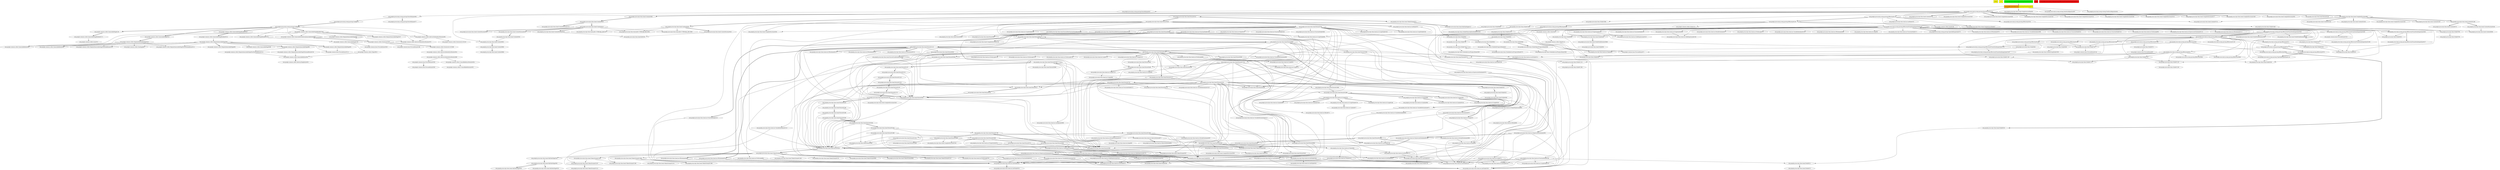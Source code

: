 digraph enhanced {
	"ochiai" [style=striped shape=box fillcolor="yellow"];
	"d4" [style=striped shape=box fillcolor="yellow"];
	"com.google.javascript.jscomp.parsing.ParserTest#979" [style=striped shape=box fillcolor="orange:yellow"];
	"real" [style=striped shape=box fillcolor="red"];
	"com.google.javascript.jscomp.parsing.IRFactory$TransformDispatcher#570" [style=striped shape=box fillcolor="red"];
	"com.google.javascript.jscomp.parsing.ParserTest#962" [style=striped shape=box fillcolor="green"];
	"com.google.javascript.rhino.head.Parser#1271" -> "com.google.javascript.rhino.head.ast.VariableDeclaration#83";
	"com.google.javascript.jscomp.parsing.IRFactory$TransformDispatcher#379" -> "com.google.javascript.rhino.head.ast.VariableDeclaration#83";
	"com.google.common.collect.RegularImmutableMap$NonTerminalEntry#116" -> "com.google.common.collect.ImmutableEntry#34";
	"com.google.common.collect.RegularImmutableMap$TerminalEntry#134" -> "com.google.common.collect.ImmutableEntry#34";
	"com.google.common.collect.Maps#612" -> "com.google.common.collect.ImmutableEntry#34";
	"com.google.common.collect.RegularImmutableMap#98" -> "com.google.common.collect.RegularImmutableMap$NonTerminalEntry#116";
	"com.google.javascript.rhino.head.ast.AstNode#239" -> "com.google.javascript.rhino.head.ast.AstNode#202";
	"com.google.javascript.jscomp.parsing.IRFactory$TransformDispatcher#379" -> "com.google.javascript.jscomp.parsing.IRFactory$TransformDispatcher#382";
	"com.google.javascript.rhino.head.CompilerEnvirons#68" -> "com.google.javascript.rhino.head.CompilerEnvirons#100";
	"com.google.javascript.rhino.head.ast.InfixExpression#85" -> "com.google.javascript.rhino.head.ast.InfixExpression#92";
	"com.google.javascript.rhino.head.Parser#2191" -> "com.google.javascript.rhino.head.CompilerEnvirons#106";
	"com.google.javascript.jscomp.parsing.ParserRunner#64" -> "com.google.javascript.jscomp.parsing.ParserRunner#77" [style=bold];
	"com.google.javascript.rhino.head.Parser#1122" -> "com.google.javascript.rhino.head.ast.IfStatement#137" [style=bold];
	"com.google.javascript.rhino.head.Parser#330" -> "com.google.javascript.rhino.head.TokenStream#318" [style=bold];
	"com.google.javascript.rhino.head.Context#415" -> "com.google.javascript.rhino.head.ContextFactory#502" [style=bold];
	"com.google.javascript.rhino.head.Parser#1870" -> "com.google.javascript.rhino.head.Parser#293";
	"com.google.javascript.rhino.head.Parser#784" -> "com.google.javascript.rhino.head.Parser#293";
	"com.google.javascript.rhino.head.Parser#2073" -> "com.google.javascript.rhino.head.Parser#293";
	"com.google.javascript.rhino.head.Parser#633" -> "com.google.javascript.rhino.head.Parser#293";
	"com.google.javascript.rhino.head.Parser#549" -> "com.google.javascript.rhino.head.ast.AstRoot#70" [style=bold];
	"com.google.javascript.rhino.head.Parser#2304" -> "com.google.javascript.rhino.head.Parser#2444" [style=bold];
	"com.google.javascript.rhino.head.TokenStream#1288" -> "com.google.javascript.rhino.head.TokenStream#1414";
	"com.google.javascript.jscomp.parsing.IRFactory#1293" -> "com.google.javascript.rhino.Node#372";
	"com.google.javascript.jscomp.parsing.IRFactory#376" -> "com.google.javascript.jscomp.parsing.TypeSafeDispatcher#119" [style=bold];
	"com.google.javascript.jscomp.parsing.IRFactory#126" -> "com.google.javascript.jscomp.parsing.IRFactory$TransformDispatcher#379";
	"com.google.javascript.jscomp.parsing.IRFactory$TransformDispatcher#379" -> "com.google.javascript.jscomp.parsing.IRFactory$TransformDispatcher#379";
	"com.google.javascript.jscomp.parsing.TypeSafeDispatcher#119" -> "com.google.javascript.jscomp.parsing.IRFactory$TransformDispatcher#379";
	"com.google.javascript.rhino.head.Parser#1271" -> "com.google.javascript.rhino.head.ast.ForInLoop#134";
	"com.google.javascript.rhino.head.ast.InfixExpression#92" -> "com.google.javascript.rhino.head.ast.InfixExpression#140";
	"com.google.javascript.rhino.head.Node#532" -> "com.google.javascript.rhino.head.Node#493";
	"com.google.javascript.rhino.head.ast.Scope#222" -> "com.google.javascript.rhino.head.ast.Symbol#97" [style=bold];
	"com.google.javascript.rhino.head.ast.AstNode#167" -> "com.google.javascript.rhino.head.Node#130" [style=bold];
	"com.google.javascript.rhino.head.CompilerEnvirons#68" -> "com.google.javascript.rhino.head.Context#1847" [style=bold];
	"com.google.javascript.rhino.head.ast.PropertyGet#76" -> "com.google.javascript.rhino.head.ast.InfixExpression#85";
	"com.google.javascript.rhino.head.ast.Assignment#68" -> "com.google.javascript.rhino.head.ast.InfixExpression#85";
	"com.google.javascript.rhino.head.Parser#2191" -> "com.google.javascript.rhino.head.ast.InfixExpression#85";
	"com.google.javascript.jscomp.parsing.ParserRunner#57" -> "com.google.javascript.jscomp.parsing.ParserRunner#64";
	"com.google.javascript.rhino.head.Parser#1271" -> "com.google.javascript.rhino.head.ast.ForInLoop#118";
	"com.google.common.collect.RegularImmutableMap#143" -> "com.google.common.collect.Hashing#40";
	"com.google.common.collect.RegularImmutableMap#48" -> "com.google.common.collect.Hashing#40";
	"com.google.common.collect.RegularImmutableMap#143" -> "com.google.common.collect.RegularImmutableMap$NonTerminalEntry#121";
	"com.google.common.collect.RegularImmutableMap#48" -> "com.google.common.collect.RegularImmutableMap$NonTerminalEntry#121";
	"com.google.javascript.jscomp.parsing.ParserRunner#109" -> "com.google.javascript.rhino.head.Context#737" [style=bold];
	"com.google.javascript.rhino.head.TokenStream#318" -> "com.google.javascript.rhino.head.TokenStream#1307";
	"com.google.javascript.rhino.head.TokenStream#1300" -> "com.google.javascript.rhino.head.TokenStream#1307";
	"com.google.javascript.rhino.head.Parser#2444" -> "com.google.javascript.rhino.head.Parser#2798";
	"com.google.javascript.rhino.head.Context#453" -> "com.google.javascript.rhino.head.jdk13.VMBridge_jdk13#66";
	"com.google.javascript.rhino.head.Context#415" -> "com.google.javascript.rhino.head.jdk13.VMBridge_jdk13#66";
	"com.google.javascript.jscomp.parsing.IRFactory#170" -> "com.google.javascript.jscomp.parsing.IRFactory#126" [style=bold];
	"com.google.javascript.rhino.head.Parser#1122" -> "com.google.javascript.rhino.head.ast.IfStatement#121" [style=bold];
	"com.google.javascript.jscomp.parsing.IRFactory$TransformDispatcher#379" -> "com.google.javascript.rhino.head.ast.FunctionNode#221";
	"com.google.javascript.rhino.head.ast.PropertyGet#101" -> "com.google.javascript.rhino.head.ast.InfixExpression#152";
	"com.google.javascript.jscomp.parsing.IRFactory$TransformDispatcher#379" -> "com.google.javascript.rhino.head.ast.InfixExpression#152";
	"com.google.javascript.jscomp.parsing.IRFactory$TransformDispatcher#379" -> "com.google.javascript.rhino.head.ast.PropertyGet#84";
	"com.google.javascript.jscomp.parsing.IRFactory#80" -> "com.google.javascript.jscomp.parsing.IRFactory#366";
	"com.google.javascript.jscomp.parsing.IRFactory#313" -> "com.google.javascript.jscomp.parsing.IRFactory#366";
	"com.google.javascript.rhino.head.TokenStream#318" -> "com.google.javascript.rhino.head.TokenStream#1300";
	"com.google.javascript.rhino.head.Parser#943" -> "com.google.javascript.rhino.head.Parser#983" [style=bold];
	"com.google.javascript.jscomp.parsing.IRFactory#80" -> "com.google.javascript.jscomp.parsing.IRFactory#360";
	"com.google.javascript.jscomp.parsing.IRFactory#313" -> "com.google.javascript.jscomp.parsing.IRFactory#360";
	"com.google.javascript.jscomp.parsing.IRFactory$TransformDispatcher#400" -> "com.google.common.base.Preconditions#128";
	"com.google.javascript.rhino.head.Context#410" -> "com.google.javascript.rhino.head.ContextFactory#179" [style=bold];
	"com.google.javascript.jscomp.parsing.IRFactory#313" -> "com.google.javascript.rhino.Node#1147";
	"com.google.javascript.jscomp.parsing.IRFactory$TransformDispatcher#379" -> "com.google.javascript.rhino.Node#1147";
	"com.google.javascript.rhino.head.Parser#549" -> "com.google.javascript.rhino.head.ast.ScriptNode#182";
	"com.google.javascript.rhino.head.Parser#784" -> "com.google.javascript.rhino.head.ast.ScriptNode#182";
	"com.google.javascript.rhino.head.Parser#784" -> "com.google.javascript.rhino.head.Parser$PerFunctionVariables#3489";
	"com.google.javascript.jscomp.parsing.IRFactory$TransformDispatcher#382" -> "com.google.javascript.jscomp.parsing.IRFactory#80";
	"com.google.javascript.jscomp.parsing.IRFactory$TransformDispatcher#746" -> "com.google.javascript.jscomp.parsing.IRFactory#80";
	"com.google.javascript.jscomp.parsing.IRFactory$TransformDispatcher#400" -> "com.google.javascript.jscomp.parsing.IRFactory#80";
	"com.google.javascript.jscomp.parsing.IRFactory$TransformDispatcher#379" -> "com.google.javascript.jscomp.parsing.IRFactory#80";
	"com.google.javascript.jscomp.parsing.IRFactory$TransformDispatcher#729" -> "com.google.javascript.jscomp.parsing.IRFactory#80";
	"com.google.common.collect.ImmutableEntry#34" -> "com.google.common.collect.AbstractMapEntry#33" [style=bold];
	"com.google.javascript.rhino.Node#1139" -> "com.google.javascript.rhino.Node#1170";
	"com.google.javascript.rhino.Node#1147" -> "com.google.javascript.rhino.Node#1170";
	"com.google.javascript.rhino.head.TokenStream#318" -> "com.google.javascript.rhino.head.TokenStream#893";
	"com.google.javascript.jscomp.parsing.ParserRunner#109" -> "com.google.javascript.rhino.head.CompilerEnvirons#248";
	"com.google.javascript.rhino.head.Parser#2073" -> "com.google.javascript.rhino.head.Parser#2107" [style=bold];
	"com.google.javascript.rhino.head.ast.BreakStatement#107" -> "com.google.javascript.rhino.head.ast.Jump#92";
	"com.google.javascript.rhino.head.Parser#704" -> "com.google.javascript.rhino.head.Parser#391";
	"com.google.javascript.rhino.head.Parser#2107" -> "com.google.javascript.rhino.head.Parser#391";
	"com.google.javascript.rhino.head.Parser#2179" -> "com.google.javascript.rhino.head.Parser#391";
	"com.google.javascript.rhino.head.Parser#2155" -> "com.google.javascript.rhino.head.Parser#391";
	"com.google.javascript.rhino.head.Parser#1870" -> "com.google.javascript.rhino.head.Parser#391";
	"com.google.javascript.rhino.head.Parser#2167" -> "com.google.javascript.rhino.head.Parser#391";
	"com.google.javascript.rhino.head.Parser#1122" -> "com.google.javascript.rhino.head.Parser#391";
	"com.google.javascript.rhino.head.Parser#2131" -> "com.google.javascript.rhino.head.Parser#391";
	"com.google.javascript.rhino.head.Parser#2143" -> "com.google.javascript.rhino.head.Parser#391";
	"com.google.javascript.rhino.head.Parser#2055" -> "com.google.javascript.rhino.head.Parser#391";
	"com.google.javascript.rhino.head.Parser#784" -> "com.google.javascript.rhino.head.Parser#391";
	"com.google.javascript.rhino.head.Parser#1271" -> "com.google.javascript.rhino.head.Parser#391";
	"com.google.javascript.rhino.head.Parser#424" -> "com.google.javascript.rhino.head.Parser#391";
	"com.google.javascript.rhino.head.Parser#633" -> "com.google.javascript.rhino.head.Parser#391";
	"com.google.common.collect.Sets#193" -> "com.google.common.collect.Maps#112";
	"com.google.javascript.rhino.head.Parser#1271" -> "com.google.javascript.rhino.head.ast.ForInLoop#150";
	"com.google.javascript.rhino.head.Parser#2499" -> "com.google.javascript.rhino.head.Parser#2589";
	"com.google.javascript.rhino.head.Parser#1870" -> "com.google.javascript.rhino.head.ast.VariableDeclaration#115" [style=bold];
	"com.google.javascript.rhino.head.ast.Scope#222" -> "com.google.javascript.rhino.head.ast.Symbol#146" [style=bold];
	"com.google.javascript.jscomp.parsing.Config#75" -> "com.google.javascript.jscomp.parsing.Config#90" [style=bold];
	"com.google.javascript.rhino.Node#1894" -> "com.google.javascript.rhino.Node#838";
	"com.google.javascript.rhino.head.TokenStream#1307" -> "com.google.javascript.rhino.head.TokenStream#1312" [style=bold];
	"com.google.javascript.rhino.head.Parser#549" -> "com.google.javascript.rhino.head.Parser#273";
	"com.google.javascript.rhino.head.Parser#1122" -> "com.google.javascript.rhino.head.Parser#273";
	"com.google.javascript.rhino.head.Parser#1271" -> "com.google.javascript.rhino.head.Parser#273";
	"com.google.javascript.rhino.head.Parser#1271" -> "com.google.javascript.rhino.head.Parser#1377" [style=bold];
	"com.google.javascript.rhino.head.Parser#2589" -> "com.google.javascript.rhino.head.ast.PropertyGet#76";
	"com.google.javascript.jscomp.parsing.IRFactory#272" -> "com.google.javascript.jscomp.parsing.IRFactory#376" [style=bold];
	"com.google.javascript.rhino.head.Parser#2191" -> "com.google.javascript.rhino.head.Parser#2220" [style=bold];
	"com.google.javascript.jscomp.parsing.IRFactory$TransformDispatcher#461" -> "com.google.javascript.jscomp.parsing.IRFactory$TransformDispatcher#477" [style=bold];
	"com.google.javascript.rhino.head.Parser#1271" -> "com.google.javascript.rhino.head.ast.ForInLoop#65";
	"com.google.javascript.rhino.head.ast.ScriptNode#278" -> "com.google.javascript.rhino.head.ast.Symbol#77" [style=bold];
	"com.google.javascript.jscomp.parsing.Config#90" -> "com.google.common.collect.ImmutableMap#318" [style=bold];
	"com.google.javascript.rhino.head.Node#511" -> "com.google.javascript.rhino.head.Node#472" [style=bold];
	"com.google.javascript.rhino.head.ast.InfixExpression#92" -> "com.google.javascript.rhino.head.ast.InfixExpression#161";
	"com.google.javascript.rhino.head.ObjToIntMap#361" -> "com.google.javascript.rhino.head.ObjToIntMap#325" [style=bold];
	"com.google.javascript.jscomp.parsing.IRFactory$TransformDispatcher#379" -> "com.google.javascript.rhino.head.ast.BreakStatement#77";
	"com.google.javascript.rhino.head.ast.Scope#116" -> "com.google.javascript.rhino.head.ast.Scope#90";
	"com.google.javascript.rhino.head.Parser#1870" -> "com.google.javascript.rhino.head.Node#232";
	"com.google.javascript.rhino.head.Parser#784" -> "com.google.javascript.rhino.head.Node#232";
	"com.google.javascript.rhino.head.Parser#784" -> "com.google.javascript.rhino.head.ast.Name#167";
	"com.google.common.collect.RegularImmutableMap#143" -> "com.google.common.collect.ImmutableEntry#44";
	"com.google.common.collect.RegularImmutableMap#48" -> "com.google.common.collect.ImmutableEntry#44";
	"com.google.common.collect.ImmutableMap$Builder#189" -> "com.google.common.collect.ImmutableEntry#44";
	"com.google.javascript.jscomp.parsing.IRFactory#282" -> "com.google.javascript.jscomp.parsing.IRFactory#260";
	"com.google.javascript.jscomp.parsing.IRFactory#272" -> "com.google.javascript.jscomp.parsing.IRFactory#260";
	"com.google.javascript.rhino.head.Parser#446" -> "com.google.javascript.rhino.head.ast.Scope#83";
	"com.google.javascript.rhino.head.Parser#459" -> "com.google.javascript.rhino.head.ast.Scope#83";
	"com.google.javascript.jscomp.parsing.IRFactory#1297" -> "com.google.javascript.rhino.Node#392";
	"com.google.common.collect.RegularImmutableMap#143" -> "com.google.common.collect.ImmutableEntry#40";
	"com.google.common.collect.RegularImmutableMap#48" -> "com.google.common.collect.ImmutableEntry#40";
	"com.google.common.collect.ImmutableMap$Builder#189" -> "com.google.common.collect.ImmutableEntry#40";
	"com.google.javascript.rhino.head.ast.InfixExpression#85" -> "com.google.javascript.rhino.head.ast.InfixExpression#178";
	"com.google.javascript.rhino.head.Parser#549" -> "com.google.javascript.rhino.head.ast.ScriptNode#192";
	"com.google.javascript.rhino.head.Parser#784" -> "com.google.javascript.rhino.head.ast.ScriptNode#192";
	"com.google.javascript.rhino.head.Parser#983" -> "com.google.javascript.rhino.head.Parser#1804";
	"com.google.javascript.rhino.head.ContextFactory#258" -> "com.google.javascript.rhino.head.Context#636";
	"com.google.javascript.rhino.head.CompilerEnvirons#68" -> "com.google.javascript.rhino.head.Context#636";
	"com.google.javascript.jscomp.parsing.ParserRunner#64" -> "com.google.javascript.jscomp.parsing.Config#75";
	"com.google.javascript.rhino.head.TokenStream#318" -> "com.google.javascript.rhino.head.TokenStream#884";
	"com.google.javascript.rhino.head.Parser#510" -> "com.google.javascript.rhino.head.TokenStream#74" [style=bold];
	"com.google.javascript.rhino.Node#754" -> "com.google.common.base.Preconditions#144";
	"com.google.javascript.rhino.Node#1074" -> "com.google.javascript.rhino.Node#825";
	"com.google.javascript.rhino.head.Parser#983" -> "com.google.javascript.rhino.head.Parser#1122";
	"com.google.javascript.jscomp.parsing.IRFactory#194" -> "com.google.javascript.rhino.Node#1843";
	"com.google.javascript.jscomp.parsing.IRFactory$TransformDispatcher#379" -> "com.google.javascript.rhino.head.ast.ForInLoop#76";
	"com.google.javascript.jscomp.parsing.IRFactory#260" -> "com.google.javascript.rhino.head.Node#225" [style=bold];
	"com.google.javascript.jscomp.parsing.Config#90" -> "com.google.common.collect.ImmutableMap$Builder#189" [style=bold];
	"com.google.javascript.rhino.head.Parser#1538" -> "com.google.javascript.rhino.head.ast.BreakStatement#66";
	"com.google.javascript.rhino.head.ast.Symbol#68" -> "com.google.javascript.rhino.head.ast.Symbol#84" [style=bold];
	"com.google.javascript.jscomp.parsing.IRFactory$TransformDispatcher#379" -> "com.google.javascript.rhino.head.ast.VariableInitializer#120";
	"com.google.javascript.rhino.head.Parser#704" -> "com.google.javascript.rhino.head.Parser#417";
	"com.google.javascript.rhino.head.Parser#1870" -> "com.google.javascript.rhino.head.Parser#417";
	"com.google.javascript.rhino.head.Parser#1271" -> "com.google.javascript.rhino.head.Parser#417";
	"com.google.javascript.rhino.head.Parser#1725" -> "com.google.javascript.rhino.head.Parser#417";
	"com.google.javascript.rhino.head.Parser#633" -> "com.google.javascript.rhino.head.Parser#417";
	"com.google.javascript.rhino.head.Parser#920" -> "com.google.javascript.rhino.head.Parser#417";
	"com.google.javascript.rhino.head.ast.ScriptNode#85" -> "com.google.javascript.rhino.head.ast.Scope#73";
	"com.google.javascript.rhino.head.ast.Loop#54" -> "com.google.javascript.rhino.head.ast.Scope#73";
	"com.google.javascript.rhino.head.Parser#1725" -> "com.google.javascript.rhino.head.ast.Scope#73";
	"com.google.common.collect.RegularImmutableMap#143" -> "com.google.common.collect.RegularImmutableMap$TerminalEntry#138";
	"com.google.common.collect.RegularImmutableMap#48" -> "com.google.common.collect.RegularImmutableMap$TerminalEntry#138";
	"com.google.javascript.jscomp.parsing.Config#90" -> "com.google.common.collect.ImmutableMap$Builder#207" [style=bold];
	"com.google.javascript.jscomp.parsing.ParserRunner#109" -> "com.google.javascript.rhino.head.CompilerEnvirons#265" [style=bold];
	"com.google.javascript.jscomp.parsing.IRFactory#160" -> "com.google.javascript.rhino.Node#1074";
	"com.google.javascript.rhino.Node#1124" -> "com.google.javascript.rhino.Node#1196";
	"com.google.common.collect.RegularImmutableMap#98" -> "com.google.common.collect.RegularImmutableMap$TerminalEntry#134" [style=bold];
	"com.google.javascript.jscomp.parsing.IRFactory#211" -> "com.google.javascript.rhino.Node#2161";
	"com.google.javascript.jscomp.parsing.ParserRunner#109" -> "com.google.javascript.rhino.head.CompilerEnvirons#140" [style=bold];
	"com.google.common.collect.Iterators$11#1008" -> "com.google.common.collect.AbstractIndexedListIterator#54";
	"com.google.javascript.jscomp.parsing.IRFactory$TransformDispatcher#379" -> "com.google.javascript.rhino.head.ast.PropertyGet#101";
	"com.google.javascript.rhino.Node#842" -> "com.google.javascript.rhino.Node#853";
	"com.google.javascript.rhino.head.Parser#1122" -> "com.google.javascript.rhino.head.ast.IfStatement#86" [style=bold];
	"com.google.javascript.rhino.Node#789" -> "com.google.javascript.rhino.Node#739";
	"com.google.javascript.rhino.head.Parser#1989" -> "com.google.javascript.rhino.head.ast.Scope#222" [style=bold];
	"com.google.javascript.rhino.head.Parser#1271" -> "com.google.javascript.rhino.head.ast.Loop#74";
	"com.google.javascript.rhino.head.Parser$PerFunctionVariables#3489" -> "com.google.javascript.rhino.head.Parser#80";
	"com.google.javascript.rhino.head.Parser$PerFunctionVariables#3513" -> "com.google.javascript.rhino.head.Parser#80";
	"com.google.javascript.rhino.head.Parser#1804" -> "com.google.javascript.rhino.head.ast.ExpressionStatement#78";
	"com.google.javascript.rhino.head.Parser#1725" -> "com.google.javascript.rhino.head.Parser#892" [style=bold];
	"com.google.javascript.rhino.head.ast.Scope#222" -> "com.google.javascript.rhino.head.ast.ScriptNode#278" [style=bold];
	"com.google.javascript.rhino.head.Parser#1122" -> "com.google.javascript.rhino.head.ast.IfStatement#172" [style=bold];
	"com.google.javascript.rhino.head.Parser#1870" -> "com.google.javascript.rhino.head.ast.VariableInitializer#128";
	"com.google.javascript.jscomp.parsing.Config#90" -> "com.google.common.collect.ImmutableSet$ArrayImmutableSet#393";
	"com.google.common.collect.ImmutableSet$ArrayImmutableSet#393" -> "com.google.common.collect.ImmutableSet$ArrayImmutableSet#393";
	"com.google.common.collect.ImmutableMap$Builder#189" -> "com.google.common.collect.ImmutableSet$ArrayImmutableSet#393";
	"com.google.javascript.jscomp.parsing.ParserRunner#109" -> "com.google.javascript.rhino.head.Context#390" [style=bold];
	"com.google.javascript.rhino.head.Parser#1271" -> "com.google.javascript.rhino.head.ast.Scope#70" [style=bold];
	"com.google.javascript.rhino.head.ObjToIntMap#361" -> "com.google.javascript.rhino.head.ObjToIntMap#303" [style=bold];
	"com.google.javascript.jscomp.parsing.IRFactory#170" -> "com.google.javascript.jscomp.parsing.IRFactory#272";
	"com.google.javascript.jscomp.parsing.IRFactory#80" -> "com.google.javascript.jscomp.parsing.IRFactory#272";
	"com.google.javascript.jscomp.parsing.IRFactory#211" -> "com.google.javascript.jscomp.parsing.IRFactory#272";
	"com.google.javascript.rhino.head.ast.Name#84" -> "com.google.javascript.rhino.head.ast.Name#101";
	"com.google.javascript.jscomp.parsing.ParserRunner#109" -> "com.google.javascript.rhino.head.CompilerEnvirons#132" [style=bold];
	"com.google.javascript.rhino.head.Parser#510" -> "com.google.javascript.rhino.head.Parser#549" [style=bold];
	"com.google.javascript.jscomp.parsing.IRFactory#80" -> "com.google.javascript.jscomp.parsing.IRFactory#282";
	"com.google.javascript.jscomp.parsing.IRFactory#126" -> "com.google.javascript.jscomp.parsing.IRFactory#160" [style=bold];
	"com.google.javascript.rhino.Node#1120" -> "com.google.javascript.rhino.Node#1184";
	"com.google.javascript.jscomp.parsing.IRFactory#80" -> "com.google.javascript.jscomp.parsing.IRFactory#1285" [style=bold];
	"com.google.common.collect.RegularImmutableMap#35" -> "com.google.common.collect.RegularImmutableMap#35";
	"com.google.common.collect.ImmutableMap$Builder#189" -> "com.google.common.collect.RegularImmutableMap#35";
	"com.google.javascript.rhino.head.ast.AstNode#211" -> "com.google.javascript.rhino.head.ast.AstNode#195";
	"com.google.javascript.rhino.head.ast.AstNode#267" -> "com.google.javascript.rhino.head.ast.AstNode#195";
	"com.google.javascript.rhino.head.ast.InfixExpression#85" -> "com.google.javascript.rhino.head.ast.AstNode#195";
	"com.google.javascript.rhino.head.Parser#704" -> "com.google.javascript.rhino.head.ast.AstNode#195";
	"com.google.javascript.rhino.head.ast.InfixExpression#92" -> "com.google.javascript.rhino.head.ast.AstNode#195";
	"com.google.javascript.rhino.head.ast.FunctionNode#236" -> "com.google.javascript.rhino.head.ast.AstNode#195";
	"com.google.javascript.rhino.head.ast.AstNode#291" -> "com.google.javascript.rhino.head.ast.AstNode#195";
	"com.google.javascript.rhino.head.ast.ExpressionStatement#91" -> "com.google.javascript.rhino.head.ast.AstNode#195";
	"com.google.javascript.rhino.head.Parser#2499" -> "com.google.javascript.rhino.head.ast.AstNode#195";
	"com.google.javascript.rhino.head.Parser#273" -> "com.google.javascript.rhino.head.ast.AstNode#195";
	"com.google.javascript.rhino.head.ast.Loop#74" -> "com.google.javascript.rhino.head.ast.AstNode#195";
	"com.google.javascript.rhino.head.Parser#2055" -> "com.google.javascript.rhino.head.ast.AstNode#195";
	"com.google.javascript.rhino.head.Parser#1093" -> "com.google.javascript.rhino.head.ast.AstNode#195";
	"com.google.javascript.jscomp.parsing.ParserRunner#109" -> "com.google.javascript.rhino.head.CompilerEnvirons#256";
	"com.google.javascript.rhino.head.Context#2169" -> "com.google.javascript.rhino.head.ContextFactory#258" [style=bold];
	"com.google.javascript.jscomp.parsing.IRFactory$TransformDispatcher#379" -> "com.google.javascript.rhino.head.ast.IfStatement#95";
	"com.google.common.collect.Sets#174" -> "com.google.common.collect.Sets#193";
	"com.google.javascript.rhino.Node#838" -> "com.google.javascript.rhino.Node#842";
	"com.google.javascript.jscomp.parsing.IRFactory$TransformDispatcher#382" -> "com.google.javascript.rhino.Node#600";
	"com.google.javascript.jscomp.parsing.IRFactory$TransformDispatcher#379" -> "com.google.javascript.rhino.Node#600";
	"com.google.javascript.rhino.head.Parser#1870" -> "com.google.javascript.rhino.head.ast.VariableDeclaration#104";
	"com.google.javascript.rhino.Node#825" -> "com.google.javascript.rhino.Node#849";
	"com.google.javascript.rhino.head.ast.Scope#200" -> "com.google.javascript.rhino.head.ast.Scope#235" [style=bold];
	"com.google.javascript.jscomp.parsing.IRFactory$TransformDispatcher#379" -> "com.google.javascript.rhino.head.ast.Loop#65";
	"com.google.javascript.jscomp.parsing.IRFactory$TransformDispatcher#729" -> "com.google.javascript.jscomp.parsing.IRFactory$TransformDispatcher#746";
	"com.google.javascript.rhino.head.Parser#1989" -> "com.google.javascript.rhino.head.ast.Symbol#68" [style=bold];
	"com.google.javascript.rhino.head.Parser#2898" -> "com.google.javascript.rhino.head.Parser#3285";
	"com.google.javascript.rhino.head.Parser#2589" -> "com.google.javascript.rhino.head.Parser#3285";
	"com.google.javascript.rhino.head.Parser#784" -> "com.google.javascript.rhino.head.Parser#3285";
	"com.google.javascript.rhino.head.Parser#3274" -> "com.google.javascript.rhino.head.Parser#3285";
	"com.google.javascript.rhino.head.Parser#549" -> "com.google.javascript.rhino.head.Parser#784";
	"com.google.javascript.rhino.head.ast.InfixExpression#85" -> "com.google.javascript.rhino.head.Node#202";
	"com.google.javascript.rhino.head.ast.VariableDeclaration#115" -> "com.google.javascript.rhino.head.Node#202";
	"com.google.javascript.rhino.head.Parser#1870" -> "com.google.javascript.rhino.head.Node#202";
	"com.google.javascript.rhino.head.ast.Scope#73" -> "com.google.javascript.rhino.head.ast.Jump#61";
	"com.google.javascript.rhino.head.ast.Scope#70" -> "com.google.javascript.rhino.head.ast.Jump#61";
	"com.google.javascript.rhino.head.ast.BreakStatement#66" -> "com.google.javascript.rhino.head.ast.Jump#61";
	"com.google.javascript.jscomp.parsing.IRFactory#126" -> "com.google.javascript.rhino.jstype.SimpleSourceFile#57";
	"com.google.javascript.jscomp.parsing.ParserRunner#109" -> "com.google.javascript.rhino.jstype.SimpleSourceFile#57";
	"com.google.javascript.rhino.head.Parser#2055" -> "com.google.javascript.rhino.head.Parser#2073";
	"com.google.javascript.rhino.head.Parser#2073" -> "com.google.javascript.rhino.head.Parser#2073";
	"com.google.javascript.rhino.head.Parser#417" -> "com.google.javascript.rhino.head.Parser#424" [style=bold];
	"com.google.javascript.rhino.head.Parser#2179" -> "com.google.javascript.rhino.head.Parser#2191" [style=bold];
	"com.google.common.collect.AbstractIndexedListIterator#54" -> "com.google.common.collect.AbstractIndexedListIterator#68";
	"com.google.javascript.jscomp.parsing.ParserRunner#109" -> "com.google.javascript.jscomp.parsing.IRFactory#170";
	"com.google.javascript.jscomp.parsing.IRFactory#80" -> "com.google.javascript.jscomp.parsing.IRFactory#1297";
	"com.google.javascript.rhino.head.Parser#3321" -> "com.google.javascript.rhino.head.CompilerEnvirons#285";
	"com.google.javascript.rhino.head.Parser#1271" -> "com.google.javascript.rhino.head.ast.Loop#112";
	"com.google.javascript.rhino.head.ast.FunctionNode#236" -> "com.google.javascript.rhino.head.ast.ScriptNode#141";
	"com.google.javascript.rhino.head.Parser#784" -> "com.google.javascript.rhino.head.ast.ScriptNode#141";
	"com.google.javascript.jscomp.parsing.IRFactory#80" -> "com.google.javascript.jscomp.parsing.IRFactory#1293";
	"com.google.javascript.rhino.head.ast.KeywordLiteral#71" -> "com.google.javascript.rhino.head.ast.AstNode#186";
	"com.google.javascript.rhino.head.ast.IfStatement#71" -> "com.google.javascript.rhino.head.ast.AstNode#186";
	"com.google.javascript.rhino.head.ast.ExpressionStatement#106" -> "com.google.javascript.rhino.head.ast.AstNode#186";
	"com.google.javascript.rhino.head.ast.EmptyExpression#62" -> "com.google.javascript.rhino.head.ast.AstNode#186";
	"com.google.javascript.rhino.head.ast.VariableInitializer#81" -> "com.google.javascript.rhino.head.ast.AstNode#186";
	"com.google.javascript.rhino.head.Parser#784" -> "com.google.javascript.rhino.head.CompilerEnvirons#281";
	"com.google.javascript.rhino.head.Parser#510" -> "com.google.javascript.rhino.head.CompilerEnvirons#281";
	"com.google.javascript.jscomp.parsing.ParserTest#979" -> "com.google.javascript.rhino.jstype.SimpleSourceFile#50";
	"com.google.javascript.rhino.head.Parser#446" -> "com.google.javascript.rhino.head.ast.Scope#116" [style=bold];
	"com.google.javascript.rhino.head.CompilerEnvirons#68" -> "com.google.javascript.rhino.head.Context#2169" [style=bold];
	"com.google.javascript.rhino.head.Parser#2898" -> "com.google.javascript.rhino.head.TokenStream#299";
	"com.google.javascript.rhino.head.Parser#704" -> "com.google.javascript.rhino.head.TokenStream#299";
	"com.google.javascript.rhino.head.Parser#1870" -> "com.google.javascript.rhino.head.TokenStream#299";
	"com.google.javascript.rhino.head.Parser#3285" -> "com.google.javascript.rhino.head.TokenStream#299";
	"com.google.javascript.rhino.head.Parser#1271" -> "com.google.javascript.rhino.head.TokenStream#299";
	"com.google.javascript.rhino.head.CompilerEnvirons#68" -> "com.google.javascript.rhino.head.Context#723";
	"com.google.javascript.rhino.head.Context#737" -> "com.google.javascript.rhino.head.Context#723";
	"com.google.javascript.rhino.head.Parser#330" -> "com.google.javascript.rhino.head.TokenStream#297";
	"com.google.javascript.rhino.head.Parser#1870" -> "com.google.javascript.rhino.head.TokenStream#297";
	"com.google.javascript.rhino.head.Parser#2073" -> "com.google.javascript.rhino.head.TokenStream#297";
	"com.google.javascript.rhino.head.Parser#2283" -> "com.google.javascript.rhino.head.Parser#2304" [style=bold];
	"com.google.javascript.jscomp.parsing.Config#90" -> "com.google.common.collect.AbstractIndexedListIterator#76";
	"com.google.common.collect.AbstractIndexedListIterator#81" -> "com.google.common.collect.AbstractIndexedListIterator#76";
	"com.google.common.collect.ImmutableMap$Builder#189" -> "com.google.common.collect.AbstractIndexedListIterator#76";
	"com.google.javascript.rhino.head.Node$NodeIterator#386" -> "com.google.javascript.rhino.head.Node#59" [style=bold];
	"com.google.javascript.jscomp.parsing.IRFactory#1297" -> "com.google.javascript.rhino.Node#754";
	"com.google.javascript.jscomp.parsing.IRFactory#1293" -> "com.google.javascript.rhino.Node#754";
	"com.google.javascript.jscomp.parsing.IRFactory#1285" -> "com.google.javascript.rhino.Node#754";
	"com.google.javascript.jscomp.parsing.IRFactory#1305" -> "com.google.javascript.rhino.Node#754";
	"com.google.javascript.rhino.head.Context#453" -> "com.google.javascript.rhino.head.jdk13.VMBridge_jdk13#77";
	"com.google.javascript.rhino.head.Context#415" -> "com.google.javascript.rhino.head.jdk13.VMBridge_jdk13#77";
	"com.google.javascript.rhino.head.ast.Scope#222" -> "com.google.javascript.rhino.head.ast.Scope#246" [style=bold];
	"com.google.javascript.rhino.head.ast.ExpressionStatement#122" -> "com.google.javascript.rhino.head.Node#555";
	"com.google.javascript.rhino.head.ast.InfixExpression#92" -> "com.google.javascript.rhino.head.Node#555";
	"com.google.javascript.rhino.head.Parser#1725" -> "com.google.javascript.rhino.head.Node#555";
	"com.google.javascript.rhino.head.Parser#1538" -> "com.google.javascript.rhino.head.Node#555";
	"com.google.javascript.rhino.head.Parser#2589" -> "com.google.javascript.rhino.head.Node#555";
	"com.google.javascript.rhino.head.Parser#2444" -> "com.google.javascript.rhino.head.Node#555";
	"com.google.javascript.rhino.head.Parser#2499" -> "com.google.javascript.rhino.head.Node#555";
	"com.google.javascript.rhino.head.Parser#1870" -> "com.google.javascript.rhino.head.Node#555";
	"com.google.javascript.rhino.head.Parser#1122" -> "com.google.javascript.rhino.head.Node#555";
	"com.google.javascript.rhino.head.Parser#892" -> "com.google.javascript.rhino.head.Node#555";
	"com.google.javascript.rhino.head.Parser#3285" -> "com.google.javascript.rhino.head.Node#555";
	"com.google.javascript.rhino.head.Parser#1271" -> "com.google.javascript.rhino.head.Node#555";
	"com.google.javascript.rhino.head.Parser#983" -> "com.google.javascript.rhino.head.Node#555";
	"com.google.javascript.rhino.head.Parser#633" -> "com.google.javascript.rhino.head.Node#555";
	"com.google.javascript.rhino.head.Parser#704" -> "com.google.javascript.rhino.head.ast.FunctionNode#197";
	"com.google.javascript.jscomp.parsing.ParserRunner#109" -> "com.google.javascript.rhino.head.Parser#510";
	"com.google.javascript.rhino.head.Parser#784" -> "com.google.javascript.rhino.head.Parser#633";
	"com.google.javascript.jscomp.parsing.ParserRunner#109" -> "com.google.javascript.rhino.Node#1894";
	"com.google.javascript.jscomp.parsing.ParserRunner#109" -> "com.google.javascript.rhino.head.CompilerEnvirons#154" [style=bold];
	"com.google.javascript.jscomp.parsing.IRFactory$TransformDispatcher#382" -> "com.google.javascript.rhino.head.Node#428";
	"com.google.javascript.jscomp.parsing.IRFactory$TransformDispatcher#379" -> "com.google.javascript.rhino.head.Node#428";
	"com.google.javascript.rhino.head.Parser#2304" -> "com.google.javascript.rhino.head.Parser#406";
	"com.google.javascript.rhino.head.Parser#1520" -> "com.google.javascript.rhino.head.Parser#406";
	"com.google.javascript.rhino.head.Parser#1538" -> "com.google.javascript.rhino.head.Parser#406";
	"com.google.javascript.jscomp.parsing.ParserRunner#109" -> "com.google.javascript.rhino.head.CompilerEnvirons#277" [style=bold];
	"com.google.javascript.rhino.head.ast.VariableDeclaration#72" -> "com.google.javascript.rhino.head.ast.AstNode#175";
	"com.google.javascript.rhino.head.ast.Name#84" -> "com.google.javascript.rhino.head.ast.AstNode#175";
	"com.google.javascript.rhino.head.ast.Block#63" -> "com.google.javascript.rhino.head.ast.AstNode#175";
	"com.google.javascript.rhino.head.Parser#892" -> "com.google.javascript.rhino.head.ast.AstNode#291";
	"com.google.javascript.rhino.head.ast.Block#74" -> "com.google.javascript.rhino.head.ast.AstNode#291";
	"com.google.javascript.jscomp.parsing.IRFactory#170" -> "com.google.javascript.rhino.head.ast.AstRoot#78";
	"com.google.javascript.jscomp.parsing.IRFactory#282" -> "com.google.javascript.jscomp.parsing.IRFactory$TransformDispatcher#729";
	"com.google.javascript.jscomp.parsing.IRFactory$TransformDispatcher#379" -> "com.google.javascript.jscomp.parsing.IRFactory$TransformDispatcher#729";
	"com.google.javascript.rhino.head.Parser#2898" -> "com.google.javascript.rhino.head.CompilerEnvirons#159";
	"com.google.javascript.rhino.head.Parser#2589" -> "com.google.javascript.rhino.head.CompilerEnvirons#159";
	"com.google.javascript.rhino.head.Parser#2798" -> "com.google.javascript.rhino.head.Parser#2898";
	"com.google.javascript.rhino.head.Parser#1271" -> "com.google.javascript.rhino.head.ast.Scope#133" [style=bold];
	"com.google.javascript.jscomp.parsing.IRFactory#1305" -> "com.google.javascript.rhino.Node#508";
	"com.google.javascript.jscomp.parsing.Config#90" -> "com.google.common.collect.AbstractIndexedListIterator#81";
	"com.google.common.collect.ImmutableMap$Builder#189" -> "com.google.common.collect.AbstractIndexedListIterator#81";
	"com.google.common.collect.Iterators#1007" -> "com.google.common.base.Preconditions#186";
	"com.google.javascript.rhino.head.ast.PropertyGet#84" -> "com.google.javascript.rhino.head.ast.InfixExpression#130";
	"com.google.javascript.jscomp.parsing.IRFactory$TransformDispatcher#379" -> "com.google.javascript.rhino.head.ast.InfixExpression#130";
	"com.google.javascript.rhino.head.Parser#1538" -> "com.google.javascript.rhino.head.ast.BreakStatement#107";
	"com.google.javascript.rhino.head.ast.ExpressionStatement#122" -> "com.google.javascript.rhino.head.ast.AstNode#613";
	"com.google.javascript.rhino.head.ast.InfixExpression#92" -> "com.google.javascript.rhino.head.ast.AstNode#613";
	"com.google.javascript.jscomp.parsing.IRFactory#313" -> "com.google.javascript.rhino.head.ast.AstNode#613";
	"com.google.javascript.jscomp.parsing.IRFactory$TransformDispatcher#379" -> "com.google.javascript.rhino.head.ast.AstNode#613";
	"com.google.javascript.rhino.head.Context#453" -> "com.google.javascript.rhino.head.jdk13.VMBridge_jdk13#84";
	"com.google.javascript.rhino.head.Context#415" -> "com.google.javascript.rhino.head.jdk13.VMBridge_jdk13#84";
	"com.google.javascript.rhino.head.ast.InfixExpression#85" -> "com.google.javascript.rhino.head.ast.AstNode#167";
	"com.google.javascript.rhino.head.ast.AstNode#175" -> "com.google.javascript.rhino.head.ast.AstNode#167";
	"com.google.javascript.rhino.head.ast.AstNode#186" -> "com.google.javascript.rhino.head.ast.AstNode#167";
	"com.google.javascript.rhino.head.ast.Jump#61" -> "com.google.javascript.rhino.head.ast.AstNode#167";
	"com.google.javascript.jscomp.parsing.IRFactory#170" -> "com.google.javascript.jscomp.parsing.IRFactory#194" [style=bold];
	"com.google.javascript.rhino.head.Node#428" -> "com.google.javascript.rhino.head.Node$NodeIterator#386" [style=bold];
	"com.google.javascript.jscomp.parsing.ParserRunner#109" -> "com.google.javascript.rhino.head.CompilerEnvirons#188" [style=bold];
	"com.google.javascript.rhino.head.ast.AstRoot#70" -> "com.google.javascript.rhino.head.ast.ScriptNode#85";
	"com.google.javascript.rhino.head.ast.FunctionNode#135" -> "com.google.javascript.rhino.head.ast.ScriptNode#85";
	"com.google.common.collect.ImmutableMap$Builder#178" -> "com.google.common.collect.ImmutableMap#139";
	"com.google.javascript.rhino.head.CompilerEnvirons#68" -> "com.google.javascript.rhino.head.Context#2543" [style=bold];
	"com.google.javascript.jscomp.parsing.ParserRunner#109" -> "com.google.javascript.rhino.head.CompilerEnvirons#50";
	"com.google.javascript.rhino.head.TokenStream#318" -> "com.google.javascript.rhino.head.TokenStream#1257";
	"com.google.common.collect.ImmutableMap$Builder#189" -> "com.google.common.collect.RegularImmutableMap#167" [style=bold];
	"com.google.javascript.rhino.Node#508" -> "com.google.javascript.rhino.Node$StringNode#188";
	"com.google.javascript.rhino.head.Parser#549" -> "com.google.javascript.rhino.head.Parser#692";
	"com.google.javascript.rhino.head.Parser#633" -> "com.google.javascript.rhino.head.Parser#692";
	"com.google.javascript.rhino.head.Parser#2155" -> "com.google.javascript.rhino.head.Parser#2167" [style=bold];
	"com.google.javascript.rhino.head.Parser#1377" -> "com.google.javascript.rhino.head.Parser#1870";
	"com.google.javascript.rhino.head.Parser#549" -> "com.google.javascript.rhino.head.Parser#330";
	"com.google.javascript.rhino.head.Parser#406" -> "com.google.javascript.rhino.head.Parser#330";
	"com.google.javascript.rhino.head.Parser#704" -> "com.google.javascript.rhino.head.Parser#330";
	"com.google.javascript.rhino.head.Parser#2304" -> "com.google.javascript.rhino.head.Parser#330";
	"com.google.javascript.rhino.head.Parser#2898" -> "com.google.javascript.rhino.head.Parser#330";
	"com.google.javascript.rhino.head.Parser#391" -> "com.google.javascript.rhino.head.Parser#330";
	"com.google.javascript.rhino.head.Parser#382" -> "com.google.javascript.rhino.head.Parser#330";
	"com.google.javascript.rhino.head.Parser#2444" -> "com.google.javascript.rhino.head.Parser#330";
	"com.google.javascript.rhino.head.Parser#2499" -> "com.google.javascript.rhino.head.Parser#330";
	"com.google.javascript.rhino.head.Parser#2246" -> "com.google.javascript.rhino.head.Parser#330";
	"com.google.javascript.rhino.head.Parser#1870" -> "com.google.javascript.rhino.head.Parser#330";
	"com.google.javascript.rhino.head.Parser#374" -> "com.google.javascript.rhino.head.Parser#330";
	"com.google.javascript.rhino.head.Parser#2266" -> "com.google.javascript.rhino.head.Parser#330";
	"com.google.javascript.rhino.head.Parser#363" -> "com.google.javascript.rhino.head.Parser#330";
	"com.google.javascript.rhino.head.Parser#892" -> "com.google.javascript.rhino.head.Parser#330";
	"com.google.javascript.rhino.head.Parser#2220" -> "com.google.javascript.rhino.head.Parser#330";
	"com.google.javascript.rhino.head.Parser#1271" -> "com.google.javascript.rhino.head.Parser#330";
	"com.google.javascript.rhino.head.Parser#2283" -> "com.google.javascript.rhino.head.Parser#330";
	"com.google.javascript.rhino.head.Parser#983" -> "com.google.javascript.rhino.head.Parser#330";
	"com.google.javascript.rhino.head.Parser#633" -> "com.google.javascript.rhino.head.Parser#330";
	"com.google.javascript.rhino.head.Parser#2073" -> "com.google.javascript.rhino.head.Parser#330";
	"com.google.javascript.rhino.head.Parser#2191" -> "com.google.javascript.rhino.head.Parser#330";
	"com.google.javascript.jscomp.parsing.IRFactory$TransformDispatcher#382" -> "com.google.javascript.rhino.head.Node$NodeIterator#391";
	"com.google.javascript.jscomp.parsing.IRFactory$TransformDispatcher#379" -> "com.google.javascript.rhino.head.Node$NodeIterator#391";
	"com.google.javascript.rhino.head.Parser#633" -> "com.google.javascript.rhino.head.ast.Block#63";
	"com.google.javascript.rhino.head.Parser#2266" -> "com.google.javascript.rhino.head.Parser#2283" [style=bold];
	"com.google.common.collect.Iterators#1007" -> "com.google.common.collect.Iterators$11#1008" [style=bold];
	"com.google.javascript.rhino.head.Node#232" -> "com.google.javascript.rhino.head.Node#532" [style=bold];
	"com.google.javascript.jscomp.parsing.IRFactory$TransformDispatcher#379" -> "com.google.javascript.rhino.Node#532";
	"com.google.javascript.jscomp.parsing.IRFactory$TransformDispatcher#461" -> "com.google.javascript.rhino.Node#532";
	"com.google.javascript.rhino.Node#774" -> "com.google.javascript.rhino.Node#774";
	"com.google.javascript.rhino.Node#761" -> "com.google.javascript.rhino.Node#774";
	"com.google.javascript.jscomp.parsing.IRFactory$TransformDispatcher#379" -> "com.google.javascript.rhino.head.ast.FunctionNode#171";
	"com.google.javascript.rhino.head.Parser#482" -> "com.google.javascript.rhino.head.Parser#459";
	"com.google.javascript.rhino.head.Parser#1271" -> "com.google.javascript.rhino.head.Parser#459";
	"com.google.javascript.rhino.head.Parser#1725" -> "com.google.javascript.rhino.head.Parser#459";
	"com.google.javascript.rhino.head.TokenStream#318" -> "com.google.javascript.rhino.head.ObjToIntMap#191";
	"com.google.javascript.jscomp.parsing.ParserRunner#109" -> "com.google.javascript.rhino.head.Context#453" [style=bold];
	"com.google.javascript.rhino.head.Parser#784" -> "com.google.javascript.rhino.head.Parser$PerFunctionVariables#3513";
	"com.google.javascript.jscomp.parsing.Config#90" -> "com.google.common.collect.ImmutableMap#128" [style=bold];
	"com.google.javascript.rhino.head.Parser#2073" -> "com.google.javascript.rhino.head.Parser#3808";
	"com.google.javascript.rhino.head.Parser#1985" -> "com.google.javascript.rhino.head.Parser#1989";
	"com.google.javascript.rhino.head.Parser#1870" -> "com.google.javascript.rhino.head.Parser#1989";
	"com.google.javascript.jscomp.parsing.IRFactory$TransformDispatcher#379" -> "com.google.javascript.jscomp.parsing.TypeSafeDispatcher#73" [style=bold];
	"com.google.javascript.rhino.head.Parser#704" -> "com.google.javascript.rhino.head.Parser#1985";
	"com.google.javascript.rhino.head.Parser#784" -> "com.google.javascript.rhino.head.Parser#1985";
	"com.google.common.collect.AbstractIndexedListIterator#81" -> "com.google.common.collect.Iterators$11#1010";
	"com.google.javascript.jscomp.parsing.IRFactory#126" -> "com.google.common.collect.Sets#156";
	"com.google.javascript.rhino.head.Parser#2143" -> "com.google.javascript.rhino.head.Parser#2155" [style=bold];
	"com.google.javascript.rhino.head.Parser#2073" -> "com.google.javascript.rhino.head.ast.Assignment#68";
	"com.google.javascript.rhino.head.Parser#1271" -> "com.google.javascript.rhino.head.Parser#463";
	"com.google.javascript.jscomp.parsing.ParserRunner#109" -> "com.google.javascript.rhino.head.CompilerEnvirons#68" [style=bold];
	"com.google.javascript.rhino.head.Context#453" -> "com.google.javascript.rhino.head.ContextFactory#452" [style=bold];
	"com.google.javascript.rhino.Node#2321" -> "com.google.javascript.rhino.Node#520";
	"com.google.javascript.rhino.Node#2161" -> "com.google.javascript.rhino.Node#520";
	"com.google.javascript.jscomp.parsing.IRFactory$TransformDispatcher#1005" -> "com.google.javascript.rhino.Node#520";
	"com.google.javascript.jscomp.parsing.IRFactory$TransformDispatcher#477" -> "com.google.javascript.rhino.Node#520";
	"com.google.javascript.rhino.Node#842" -> "com.google.javascript.rhino.Node#761";
	"com.google.javascript.rhino.Node#825" -> "com.google.javascript.rhino.Node#761";
	"com.google.javascript.rhino.head.TokenStream#318" -> "com.google.javascript.rhino.head.TokenStream#1263";
	"com.google.javascript.rhino.head.ast.ExpressionStatement#122" -> "com.google.javascript.rhino.head.ast.AstNode#267";
	"com.google.javascript.rhino.head.Parser#549" -> "com.google.javascript.rhino.head.ast.AstNode#267";
	"com.google.javascript.rhino.head.ast.FunctionNode#236" -> "com.google.javascript.rhino.head.ast.AstNode#267";
	"com.google.javascript.rhino.head.ast.VariableInitializer#110" -> "com.google.javascript.rhino.head.ast.AstNode#267";
	"com.google.javascript.rhino.head.ast.AstNode#291" -> "com.google.javascript.rhino.head.ast.AstNode#267";
	"com.google.javascript.rhino.head.ast.IfStatement#103" -> "com.google.javascript.rhino.head.ast.AstNode#267";
	"com.google.javascript.rhino.head.ast.VariableDeclaration#104" -> "com.google.javascript.rhino.head.ast.AstNode#267";
	"com.google.javascript.rhino.head.ast.IfStatement#86" -> "com.google.javascript.rhino.head.ast.AstNode#267";
	"com.google.javascript.rhino.head.ast.Loop#74" -> "com.google.javascript.rhino.head.ast.AstNode#267";
	"com.google.javascript.rhino.head.ast.ForInLoop#85" -> "com.google.javascript.rhino.head.ast.AstNode#267";
	"com.google.javascript.rhino.head.ast.FunctionNode#152" -> "com.google.javascript.rhino.head.ast.AstNode#267";
	"com.google.javascript.rhino.head.ast.FunctionNode#197" -> "com.google.javascript.rhino.head.ast.AstNode#267";
	"com.google.javascript.rhino.head.ast.InfixExpression#161" -> "com.google.javascript.rhino.head.ast.AstNode#267";
	"com.google.javascript.rhino.head.ast.ForInLoop#102" -> "com.google.javascript.rhino.head.ast.AstNode#267";
	"com.google.javascript.rhino.head.ast.InfixExpression#140" -> "com.google.javascript.rhino.head.ast.AstNode#267";
	"com.google.javascript.rhino.head.TokenStream#318" -> "com.google.javascript.rhino.head.TokenStream#1280";
	"com.google.javascript.rhino.head.TokenStream#1300" -> "com.google.javascript.rhino.head.TokenStream#1280";
	"com.google.javascript.rhino.head.Parser#784" -> "com.google.javascript.rhino.head.ast.Name#93";
	"com.google.javascript.jscomp.parsing.IRFactory$TransformDispatcher#729" -> "com.google.javascript.rhino.head.ast.Name#93";
	"com.google.javascript.jscomp.parsing.ParserTest#962" -> "com.google.javascript.jscomp.parsing.ParserTest#979";
	"com.google.javascript.rhino.head.Parser$ConditionData#910" -> "com.google.javascript.rhino.head.Parser$ConditionData#910";
	"com.google.javascript.rhino.head.Parser#920" -> "com.google.javascript.rhino.head.Parser$ConditionData#910";
	"com.google.javascript.rhino.head.ast.ExpressionStatement#78" -> "com.google.javascript.rhino.head.ast.ExpressionStatement#91" [style=bold];
	"com.google.javascript.rhino.head.Parser#983" -> "com.google.javascript.rhino.head.Parser#1538";
	"com.google.javascript.rhino.head.Context#415" -> "com.google.javascript.rhino.head.ContextFactory#247" [style=bold];
	"com.google.javascript.jscomp.parsing.IRFactory$TransformDispatcher#382" -> "com.google.javascript.rhino.head.Node#195";
	"com.google.javascript.rhino.head.Parser#1804" -> "com.google.javascript.rhino.head.Node#195";
	"com.google.javascript.jscomp.parsing.TypeSafeDispatcher#119" -> "com.google.javascript.rhino.head.Node#195";
	"com.google.javascript.jscomp.parsing.IRFactory$TransformDispatcher#379" -> "com.google.javascript.rhino.head.Node#195";
	"com.google.javascript.rhino.head.Parser#1989" -> "com.google.javascript.rhino.head.ast.Scope#200" [style=bold];
	"com.google.javascript.rhino.head.ast.ForInLoop#65" -> "com.google.javascript.rhino.head.ast.Loop#54";
	"com.google.common.collect.ImmutableMap$Builder#212" -> "com.google.common.collect.RegularImmutableMap#48";
	"com.google.javascript.rhino.head.ast.FunctionNode#236" -> "com.google.javascript.rhino.head.Node#511";
	"com.google.javascript.rhino.head.Node#225" -> "com.google.javascript.rhino.head.Node#511";
	"com.google.javascript.rhino.head.Parser#704" -> "com.google.javascript.rhino.head.Parser#3274";
	"com.google.javascript.rhino.head.Parser#1870" -> "com.google.javascript.rhino.head.Parser#3274";
	"com.google.javascript.rhino.head.ast.FunctionNode#135" -> "com.google.javascript.rhino.head.ast.FunctionNode#152" [style=bold];
	"com.google.javascript.rhino.head.Parser#983" -> "com.google.javascript.rhino.head.Parser#1093";
	"com.google.javascript.rhino.head.Parser#704" -> "com.google.javascript.rhino.head.ast.FunctionNode#272";
	"com.google.javascript.jscomp.parsing.ParserTest#979" -> "com.google.javascript.jscomp.testing.TestErrorReporter#87";
	"com.google.common.collect.RegularImmutableMap#48" -> "com.google.common.collect.ImmutableMap#269";
	"com.google.javascript.rhino.head.ContextFactory#247" -> "com.google.javascript.rhino.head.Context#352" [style=bold];
	"com.google.javascript.rhino.head.ast.AstNode#211" -> "com.google.javascript.rhino.head.ast.AstNode#258";
	"com.google.javascript.rhino.head.Parser#482" -> "com.google.javascript.rhino.head.ast.AstNode#258";
	"com.google.javascript.rhino.head.ast.AstNode#267" -> "com.google.javascript.rhino.head.ast.AstNode#251" [style=bold];
	"com.google.common.collect.ImmutableMap$Builder#207" -> "com.google.common.collect.ImmutableMap$Builder#212" [style=bold];
	"com.google.javascript.rhino.head.Parser#784" -> "com.google.javascript.rhino.head.CompilerEnvirons#193";
	"com.google.javascript.rhino.head.Parser#943" -> "com.google.javascript.rhino.head.CompilerEnvirons#193";
	"com.google.javascript.rhino.head.Parser#3285" -> "com.google.javascript.rhino.head.ast.Name#84" [style=bold];
	"com.google.javascript.rhino.head.Parser#1870" -> "com.google.javascript.rhino.head.ast.VariableInitializer#110";
	"com.google.javascript.rhino.head.TokenStream#318" -> "com.google.javascript.rhino.head.TokenStream#124";
	"com.google.javascript.rhino.Node#1843" -> "com.google.javascript.rhino.Node#789";
	"com.google.javascript.jscomp.parsing.IRFactory#126" -> "com.google.common.collect.Sets#174";
	"com.google.javascript.rhino.head.Parser#2167" -> "com.google.javascript.rhino.head.Parser#2179" [style=bold];
	"com.google.javascript.rhino.head.Parser#1538" -> "com.google.javascript.rhino.head.Parser#1520";
	"com.google.javascript.rhino.head.Parser#2898" -> "com.google.javascript.rhino.head.Parser#3388";
	"com.google.javascript.rhino.head.Parser#1122" -> "com.google.javascript.rhino.head.ast.IfStatement#71" [style=bold];
	"com.google.javascript.jscomp.parsing.IRFactory$TransformDispatcher#382" -> "com.google.javascript.rhino.head.Node$NodeIterator#380";
	"com.google.javascript.rhino.head.Node$NodeIterator#380" -> "com.google.javascript.rhino.head.Node$NodeIterator#380";
	"com.google.javascript.jscomp.parsing.IRFactory$TransformDispatcher#379" -> "com.google.javascript.rhino.head.Node$NodeIterator#380";
	"com.google.javascript.rhino.head.Parser#1271" -> "com.google.javascript.rhino.head.Parser#2055";
	"com.google.javascript.rhino.head.Parser#1804" -> "com.google.javascript.rhino.head.Parser#2055";
	"com.google.javascript.rhino.head.Parser#920" -> "com.google.javascript.rhino.head.Parser#2055";
	"com.google.javascript.rhino.head.Parser#3321" -> "com.google.javascript.rhino.head.Parser#442";
	"com.google.javascript.rhino.head.Parser#1804" -> "com.google.javascript.rhino.head.Parser#442";
	"com.google.javascript.rhino.Node#853" -> "com.google.javascript.rhino.Node$IntPropListItem#327" [style=bold];
	"com.google.javascript.jscomp.parsing.IRFactory$TransformDispatcher#379" -> "com.google.javascript.jscomp.parsing.IRFactory$TransformDispatcher#400";
	"com.google.javascript.rhino.head.TokenStream#318" -> "com.google.javascript.rhino.head.TokenStream#1288";
	"com.google.common.collect.AbstractIndexedListIterator#68" -> "com.google.common.collect.UnmodifiableListIterator#34";
	"com.google.javascript.jscomp.parsing.IRFactory$TransformDispatcher#379" -> "com.google.javascript.rhino.head.ast.IfStatement#78";
	"com.google.javascript.rhino.Node#1809" -> "com.google.javascript.rhino.Node$FileLevelJsDocBuilder#1820" [style=bold];
	"com.google.javascript.rhino.head.Parser#463" -> "com.google.javascript.rhino.head.Parser#446";
	"com.google.javascript.rhino.head.Parser#1271" -> "com.google.javascript.rhino.head.Parser#446";
	"com.google.javascript.rhino.head.Parser#1725" -> "com.google.javascript.rhino.head.Parser#446";
	"com.google.javascript.rhino.head.Parser#549" -> "com.google.javascript.rhino.head.ast.ScriptNode#101";
	"com.google.javascript.rhino.head.Parser#784" -> "com.google.javascript.rhino.head.ast.ScriptNode#101";
	"com.google.javascript.jscomp.parsing.IRFactory$TransformDispatcher#400" -> "com.google.javascript.rhino.Node#2321";
	"com.google.javascript.jscomp.parsing.IRFactory$TransformDispatcher#379" -> "com.google.javascript.rhino.head.ast.VariableInitializer#99";
	"com.google.common.collect.UnmodifiableListIterator#34" -> "com.google.common.collect.UnmodifiableIterator#32";
	"com.google.javascript.rhino.head.CompilerEnvirons#68" -> "com.google.javascript.rhino.head.Context#1818" [style=bold];
	"com.google.javascript.rhino.head.Parser#784" -> "com.google.javascript.rhino.head.ast.FunctionNode#258";
	"com.google.javascript.rhino.head.Context#682" -> "com.google.javascript.rhino.head.Context#664" [style=bold];
	"com.google.javascript.rhino.head.Parser#784" -> "com.google.javascript.rhino.head.ast.FunctionNode#135";
	"com.google.javascript.jscomp.parsing.IRFactory$TransformDispatcher#379" -> "com.google.javascript.jscomp.parsing.IRFactory$TransformDispatcher#1005";
	"com.google.javascript.rhino.Node#372" -> "com.google.common.base.Preconditions#87";
	"com.google.javascript.jscomp.parsing.IRFactory#282" -> "com.google.javascript.jscomp.parsing.IRFactory#313";
	"com.google.javascript.jscomp.parsing.IRFactory#272" -> "com.google.javascript.jscomp.parsing.IRFactory#313";
	"com.google.javascript.rhino.head.Parser#2220" -> "com.google.javascript.rhino.head.Parser#2246" [style=bold];
	"com.google.common.collect.AbstractIndexedListIterator#68" -> "com.google.common.base.Preconditions#330";
	"com.google.javascript.rhino.head.Parser#2589" -> "com.google.javascript.rhino.head.Parser#374";
	"com.google.javascript.rhino.head.Parser#1271" -> "com.google.javascript.rhino.head.ast.ForInLoop#85";
	"com.google.javascript.jscomp.parsing.IRFactory#80" -> "com.google.javascript.jscomp.parsing.IRFactory#1305";
	"com.google.javascript.jscomp.parsing.IRFactory$TransformDispatcher#379" -> "com.google.javascript.rhino.head.ast.FunctionNode#251";
	"com.google.javascript.rhino.head.ast.ExpressionStatement#91" -> "com.google.javascript.rhino.head.ast.ExpressionStatement#106" [style=bold];
	"com.google.javascript.rhino.head.Parser#983" -> "com.google.javascript.rhino.head.Parser#1271";
	"com.google.javascript.jscomp.parsing.Config#90" -> "com.google.common.collect.ImmutableMap$Builder#178";
	"com.google.common.collect.ImmutableMap$Builder#189" -> "com.google.common.collect.ImmutableMap$Builder#178";
	"com.google.javascript.rhino.head.ContextFactory#441" -> "com.google.javascript.rhino.head.Kit#316";
	"com.google.javascript.rhino.head.ContextFactory#452" -> "com.google.javascript.rhino.head.Kit#316";
	"com.google.common.collect.ImmutableMap#139" -> "com.google.common.collect.Maps#612";
	"com.google.common.collect.ImmutableMap#128" -> "com.google.common.collect.ImmutableMap$Builder#171" [style=bold];
	"com.google.common.collect.ImmutableMap$Builder#171" -> "com.google.common.collect.Lists#74";
	"com.google.javascript.jscomp.parsing.ParserTest#979" -> "com.google.javascript.jscomp.parsing.ParserRunner#109";
	"com.google.javascript.rhino.head.ast.ExpressionStatement#106" -> "com.google.javascript.rhino.head.ast.ExpressionStatement#122" [style=bold];
	"com.google.javascript.rhino.head.Parser#784" -> "com.google.javascript.rhino.head.Parser#704";
	"com.google.javascript.rhino.head.Context#352" -> "com.google.javascript.rhino.head.Context#651";
	"com.google.javascript.jscomp.parsing.ParserRunner#109" -> "com.google.javascript.rhino.head.Context#651";
	"com.google.common.collect.Maps#112" -> "com.google.common.base.Preconditions#71";
	"com.google.javascript.rhino.Node#600" -> "com.google.common.base.Preconditions#71";
	"com.google.javascript.rhino.Node#392" -> "com.google.common.base.Preconditions#71";
	"com.google.javascript.rhino.head.ast.ExpressionStatement#122" -> "com.google.javascript.rhino.head.ast.AstNode#471";
	"com.google.javascript.rhino.head.ast.InfixExpression#92" -> "com.google.javascript.rhino.head.ast.AstNode#471";
	"com.google.javascript.rhino.head.ast.FunctionNode#236" -> "com.google.javascript.rhino.head.ast.AstNode#471";
	"com.google.javascript.rhino.head.ast.AstNode#291" -> "com.google.javascript.rhino.head.ast.AstNode#471";
	"com.google.javascript.rhino.head.ast.IfStatement#103" -> "com.google.javascript.rhino.head.ast.AstNode#471";
	"com.google.javascript.rhino.head.ast.VariableDeclaration#104" -> "com.google.javascript.rhino.head.ast.AstNode#471";
	"com.google.javascript.rhino.head.ast.IfStatement#86" -> "com.google.javascript.rhino.head.ast.AstNode#471";
	"com.google.javascript.rhino.head.ast.ForInLoop#85" -> "com.google.javascript.rhino.head.ast.AstNode#471";
	"com.google.javascript.rhino.head.ast.FunctionNode#197" -> "com.google.javascript.rhino.head.ast.AstNode#471";
	"com.google.javascript.rhino.head.ast.BreakStatement#107" -> "com.google.javascript.rhino.head.ast.AstNode#471";
	"com.google.javascript.rhino.head.ast.InfixExpression#161" -> "com.google.javascript.rhino.head.ast.AstNode#471";
	"com.google.javascript.rhino.head.ast.ForInLoop#102" -> "com.google.javascript.rhino.head.ast.AstNode#471";
	"com.google.javascript.rhino.head.ast.InfixExpression#140" -> "com.google.javascript.rhino.head.ast.AstNode#471";
	"com.google.javascript.rhino.head.ast.Name#101" -> "com.google.javascript.rhino.head.ast.AstNode#471";
	"com.google.javascript.rhino.head.Context#390" -> "com.google.javascript.rhino.head.Context#410" [style=bold];
	"com.google.javascript.rhino.head.Parser#549" -> "com.google.javascript.rhino.head.ast.AstNode#231";
	"com.google.javascript.rhino.head.ast.Name#84" -> "com.google.javascript.rhino.head.ast.AstNode#231";
	"com.google.javascript.rhino.head.ast.FunctionNode#236" -> "com.google.javascript.rhino.head.ast.AstNode#231";
	"com.google.javascript.rhino.head.ast.AstNode#291" -> "com.google.javascript.rhino.head.ast.AstNode#231";
	"com.google.javascript.rhino.head.Parser#1725" -> "com.google.javascript.rhino.head.ast.AstNode#231";
	"com.google.javascript.rhino.head.ast.Loop#74" -> "com.google.javascript.rhino.head.ast.AstNode#231";
	"com.google.javascript.rhino.head.Parser#1870" -> "com.google.javascript.rhino.head.ast.AstNode#231";
	"com.google.javascript.rhino.head.Parser#892" -> "com.google.javascript.rhino.head.ast.AstNode#231";
	"com.google.javascript.rhino.head.Parser#1271" -> "com.google.javascript.rhino.head.ast.AstNode#231";
	"com.google.javascript.rhino.head.Parser#784" -> "com.google.javascript.rhino.head.ast.AstNode#231";
	"com.google.javascript.rhino.head.Parser#1093" -> "com.google.javascript.rhino.head.ast.AstNode#231";
	"com.google.javascript.rhino.head.Parser#633" -> "com.google.javascript.rhino.head.ast.AstNode#231";
	"com.google.javascript.rhino.head.ast.Name#101" -> "com.google.javascript.rhino.head.ast.AstNode#231";
	"com.google.javascript.rhino.head.ast.AstNode#239" -> "com.google.javascript.rhino.head.ast.AstNode#231";
	"com.google.javascript.rhino.Node#774" -> "com.google.javascript.rhino.Node$AbstractPropListItem#280";
	"com.google.javascript.rhino.head.Context#410" -> "com.google.javascript.rhino.head.Context#415" [style=bold];
	"com.google.javascript.rhino.head.Parser#549" -> "com.google.javascript.rhino.head.Node#280";
	"com.google.javascript.rhino.head.ast.AstNode#291" -> "com.google.javascript.rhino.head.Node#280";
	"com.google.javascript.rhino.head.Parser#2798" -> "com.google.javascript.rhino.head.Parser#382" [style=bold];
	"com.google.javascript.rhino.head.Parser#3285" -> "com.google.javascript.rhino.head.Parser#3321";
	"com.google.common.collect.ImmutableMap#139" -> "com.google.common.base.Preconditions#203";
	"com.google.javascript.jscomp.parsing.IRFactory$TransformDispatcher#379" -> "com.google.javascript.rhino.head.ast.FunctionNode#144";
	"com.google.javascript.rhino.head.Parser#1538" -> "com.google.javascript.rhino.head.ast.BreakStatement#87";
	"com.google.javascript.rhino.Node#849" -> "com.google.javascript.rhino.Node$ObjectPropListItem#295" [style=bold];
	"com.google.javascript.jscomp.parsing.IRFactory$TransformDispatcher#379" -> "com.google.javascript.jscomp.parsing.IRFactory$TransformDispatcher#461" [style=bold];
	"com.google.javascript.jscomp.parsing.ParserRunner#109" -> "com.google.javascript.rhino.head.Parser#149";
	"com.google.javascript.jscomp.parsing.IRFactory$TransformDispatcher#379" -> "com.google.javascript.rhino.head.ast.ForInLoop#94";
	"com.google.javascript.rhino.head.ast.InfixExpression#92" -> "com.google.javascript.rhino.head.ast.AstNode#239";
	"com.google.javascript.jscomp.parsing.IRFactory$TransformDispatcher#379" -> "com.google.javascript.rhino.head.ast.ExpressionStatement#114";
	"com.google.javascript.rhino.head.Parser#549" -> "com.google.javascript.rhino.head.Parser#943";
	"com.google.javascript.rhino.head.Parser#1122" -> "com.google.javascript.rhino.head.Parser#943";
	"com.google.javascript.rhino.head.Parser#892" -> "com.google.javascript.rhino.head.Parser#943";
	"com.google.javascript.rhino.head.Parser#1271" -> "com.google.javascript.rhino.head.Parser#943";
	"com.google.javascript.rhino.head.Parser#633" -> "com.google.javascript.rhino.head.Parser#943";
	"com.google.javascript.rhino.head.Context#651" -> "com.google.javascript.rhino.head.Context#682" [style=bold];
	"com.google.javascript.rhino.head.ast.InfixExpression#92" -> "com.google.javascript.rhino.head.ast.AstNode#224";
	"com.google.javascript.rhino.head.Parser#273" -> "com.google.javascript.rhino.head.ast.AstNode#224";
	"com.google.javascript.rhino.head.ast.Loop#74" -> "com.google.javascript.rhino.head.ast.AstNode#224";
	"com.google.javascript.rhino.head.ast.FunctionNode#236" -> "com.google.javascript.rhino.head.ast.AstNode#224";
	"com.google.javascript.rhino.head.ast.AstNode#291" -> "com.google.javascript.rhino.head.ast.AstNode#224";
	"com.google.javascript.rhino.head.ast.ExpressionStatement#91" -> "com.google.javascript.rhino.head.ast.AstNode#224";
	"com.google.common.collect.RegularImmutableMap#48" -> "com.google.common.collect.RegularImmutableMap#81" [style=bold];
	"com.google.javascript.rhino.head.ObjToIntMap#191" -> "com.google.javascript.rhino.head.ObjToIntMap#361" [style=bold];
	"com.google.javascript.rhino.head.Parser#784" -> "com.google.javascript.rhino.head.ast.FunctionNode#236";
	"com.google.javascript.rhino.head.Parser#983" -> "com.google.javascript.rhino.head.ast.EmptyExpression#62";
	"com.google.javascript.rhino.head.ast.Symbol#68" -> "com.google.javascript.rhino.head.ast.Symbol#104" [style=bold];
	"com.google.javascript.jscomp.parsing.ParserTest#979" -> "com.google.javascript.jscomp.parsing.ParserRunner#57";
	"com.google.javascript.rhino.Node#774" -> "com.google.javascript.rhino.Node$AbstractPropListItem#275";
	"com.google.javascript.jscomp.parsing.IRFactory$TransformDispatcher#379" -> "com.google.javascript.rhino.head.ast.IfStatement#112";
	"com.google.javascript.rhino.head.Parser#2246" -> "com.google.javascript.rhino.head.Parser#2266" [style=bold];
	"com.google.common.collect.ImmutableMap#318" -> "com.google.common.collect.RegularImmutableMap#143" [style=bold];
	"com.google.common.base.Preconditions#330" -> "com.google.common.base.Preconditions#350" [style=bold];
	"com.google.javascript.jscomp.parsing.IRFactory#80" -> "com.google.javascript.jscomp.parsing.IRFactory#211";
	"com.google.javascript.rhino.head.ast.KeywordLiteral#71" -> "com.google.javascript.rhino.head.ast.KeywordLiteral#81" [style=bold];
	"com.google.javascript.jscomp.parsing.IRFactory#160" -> "com.google.javascript.rhino.Node#352";
	"com.google.javascript.jscomp.parsing.IRFactory#126" -> "com.google.javascript.rhino.Node#352";
	"com.google.javascript.jscomp.parsing.IRFactory#1285" -> "com.google.javascript.rhino.Node#352";
	"com.google.javascript.rhino.Node$StringNode#188" -> "com.google.javascript.rhino.Node#352";
	"com.google.javascript.rhino.head.Parser#2131" -> "com.google.javascript.rhino.head.Parser#2143" [style=bold];
	"com.google.common.collect.RegularImmutableMap#81" -> "com.google.common.base.Preconditions#114";
	"com.google.common.collect.RegularImmutableMap#48" -> "com.google.common.base.Preconditions#114";
	"com.google.javascript.jscomp.parsing.IRFactory#313" -> "com.google.javascript.rhino.Node#1139";
	"com.google.javascript.jscomp.parsing.IRFactory$TransformDispatcher#379" -> "com.google.javascript.rhino.Node#1139";
	"com.google.javascript.rhino.head.Parser#1870" -> "com.google.javascript.rhino.head.ast.VariableInitializer#81";
	"com.google.javascript.rhino.head.TokenStream#74" -> "com.google.javascript.rhino.head.ObjToIntMap#127" [style=bold];
	"com.google.javascript.rhino.head.Context#415" -> "com.google.javascript.rhino.head.ContextFactory#441" [style=bold];
	"com.google.javascript.rhino.head.Context#2169" -> "com.google.javascript.rhino.head.Context#570" [style=bold];
	"com.google.javascript.jscomp.parsing.ParserTest#979" -> "com.google.javascript.jscomp.testing.TestErrorReporter#43";
	"com.google.javascript.jscomp.parsing.IRFactory#313" -> "com.google.javascript.rhino.head.ast.AstNode#211";
	"com.google.javascript.jscomp.parsing.IRFactory$TransformDispatcher#379" -> "com.google.javascript.rhino.head.ast.AstNode#211";
	"com.google.javascript.rhino.head.Parser#1870" -> "com.google.javascript.rhino.head.ast.VariableDeclaration#72" [style=bold];
	"com.google.common.collect.RegularImmutableMap#48" -> "com.google.common.collect.RegularImmutableMap#93" [style=bold];
	"com.google.javascript.jscomp.parsing.IRFactory#80" -> "com.google.javascript.jscomp.parsing.IRFactory#1102";
	"com.google.javascript.jscomp.parsing.IRFactory#313" -> "com.google.javascript.rhino.Node#1120";
	"com.google.javascript.jscomp.parsing.IRFactory$TransformDispatcher#379" -> "com.google.javascript.rhino.Node#1120";
	"com.google.javascript.rhino.Node#1147" -> "com.google.javascript.rhino.Node#1120";
	"com.google.common.collect.ImmutableSet$ArrayImmutableSet#393" -> "com.google.common.collect.Iterators#1007" [style=bold];
	"com.google.javascript.rhino.head.Parser#2798" -> "com.google.javascript.rhino.head.ast.KeywordLiteral#71";
	"com.google.javascript.rhino.head.Parser#983" -> "com.google.javascript.rhino.head.Parser#1725";
	"com.google.common.collect.RegularImmutableMap#48" -> "com.google.common.collect.RegularImmutableMap#98" [style=bold];
	"com.google.javascript.jscomp.parsing.IRFactory#126" -> "com.google.javascript.rhino.Node#1809";
	"com.google.javascript.rhino.head.Parser#1122" -> "com.google.javascript.rhino.head.ast.IfStatement#103" [style=bold];
	"com.google.javascript.rhino.Node$IntPropListItem#327" -> "com.google.javascript.rhino.Node$AbstractPropListItem#268";
	"com.google.javascript.rhino.Node$ObjectPropListItem#295" -> "com.google.javascript.rhino.Node$AbstractPropListItem#268";
	"com.google.javascript.rhino.head.Parser#1271" -> "com.google.javascript.rhino.head.Parser#482";
	"com.google.javascript.rhino.head.TokenStream#1288" -> "com.google.javascript.rhino.head.TokenStream#1368" [style=bold];
	"com.google.javascript.rhino.head.Parser#2444" -> "com.google.javascript.rhino.head.Parser#2499";
	"com.google.javascript.rhino.head.Parser#1093" -> "com.google.javascript.rhino.head.Parser#363" [style=bold];
	"com.google.javascript.rhino.head.Parser#2107" -> "com.google.javascript.rhino.head.Parser#2131" [style=bold];
	"com.google.javascript.rhino.head.Parser#633" -> "com.google.javascript.rhino.head.ast.Block#74";
	"com.google.javascript.rhino.head.Parser#1271" -> "com.google.javascript.rhino.head.ast.ForInLoop#102";
	"com.google.javascript.rhino.head.Parser#549" -> "com.google.javascript.rhino.head.Parser#368";
	"com.google.javascript.rhino.head.Parser#1725" -> "com.google.javascript.rhino.head.Parser#368";
	"com.google.javascript.rhino.head.Parser#1538" -> "com.google.javascript.rhino.head.Parser#368";
	"com.google.javascript.rhino.head.Parser#391" -> "com.google.javascript.rhino.head.Parser#368";
	"com.google.javascript.rhino.head.Parser#2589" -> "com.google.javascript.rhino.head.Parser#368";
	"com.google.javascript.rhino.head.Parser#382" -> "com.google.javascript.rhino.head.Parser#368";
	"com.google.javascript.rhino.head.Parser#1377" -> "com.google.javascript.rhino.head.Parser#368";
	"com.google.javascript.rhino.head.Parser#374" -> "com.google.javascript.rhino.head.Parser#368";
	"com.google.javascript.rhino.head.Parser#1122" -> "com.google.javascript.rhino.head.Parser#368";
	"com.google.javascript.rhino.head.Parser#1271" -> "com.google.javascript.rhino.head.Parser#368";
	"com.google.javascript.rhino.head.Parser#983" -> "com.google.javascript.rhino.head.Parser#368";
	"com.google.javascript.rhino.head.Parser#1093" -> "com.google.javascript.rhino.head.Parser#368";
	"com.google.javascript.rhino.head.Parser#2073" -> "com.google.javascript.rhino.head.Parser#368";
	"com.google.javascript.rhino.head.Parser#2191" -> "com.google.javascript.rhino.head.Parser#368";
	"com.google.javascript.rhino.head.Parser#784" -> "com.google.javascript.rhino.head.ast.FunctionNode#360";
	"com.google.javascript.rhino.Node#1139" -> "com.google.javascript.rhino.Node#1124";
	"com.google.javascript.jscomp.parsing.IRFactory$TransformDispatcher#379" -> "com.google.javascript.rhino.Node#1124";
	"com.google.javascript.rhino.head.Parser#1122" -> "com.google.javascript.rhino.head.Parser#920";
}
